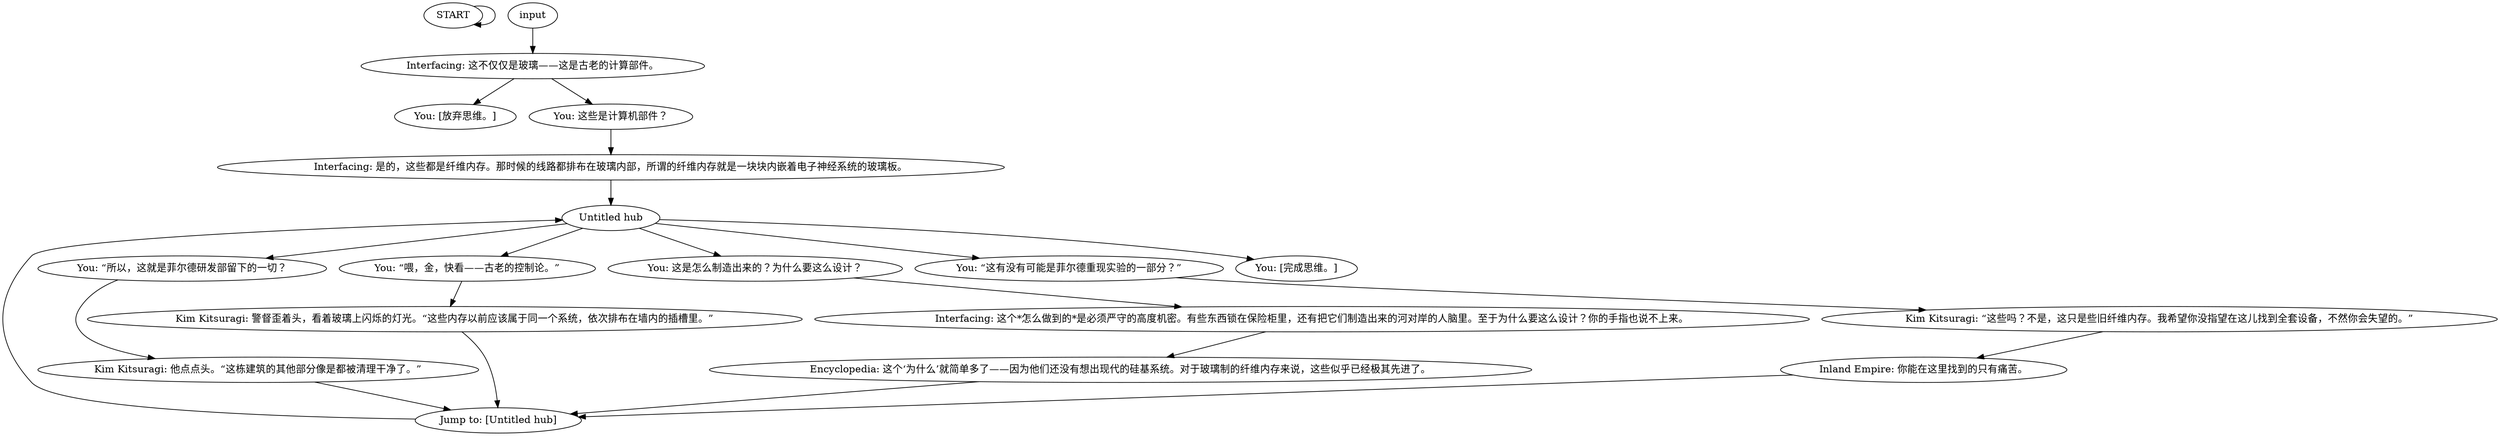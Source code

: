 # LAIR ORB / wiresinglass
# A brief convo with Interfacing about the times they made computer parts with glass
# ==================================================
digraph G {
	  0 [label="START"];
	  1 [label="input"];
	  2 [label="Interfacing: 这个*怎么做到的*是必须严守的高度机密。有些东西锁在保险柜里，还有把它们制造出来的河对岸的人脑里。至于为什么要这么设计？你的手指也说不上来。"];
	  3 [label="You: [放弃思维。]"];
	  4 [label="You: “所以，这就是菲尔德研发部留下的一切？"];
	  5 [label="Inland Empire: 你能在这里找到的只有痛苦。"];
	  6 [label="Encyclopedia: 这个‘为什么’就简单多了——因为他们还没有想出现代的硅基系统。对于玻璃制的纤维内存来说，这些似乎已经极其先进了。"];
	  7 [label="Interfacing: 是的，这些都是纤维内存。那时候的线路都排布在玻璃内部，所谓的纤维内存就是一块块内嵌着电子神经系统的玻璃板。"];
	  8 [label="You: “喂，金，快看——古老的控制论。”"];
	  9 [label="Jump to: [Untitled hub]"];
	  10 [label="Interfacing: 这不仅仅是玻璃——这是古老的计算部件。"];
	  11 [label="You: 这是怎么制造出来的？为什么要这么设计？"];
	  12 [label="You: 这些是计算机部件？"];
	  13 [label="You: “这有没有可能是菲尔德重现实验的一部分？”"];
	  14 [label="You: [完成思维。]"];
	  15 [label="Kim Kitsuragi: 警督歪着头，看着玻璃上闪烁的灯光。“这些内存以前应该属于同一个系统，依次排布在墙内的插槽里。”"];
	  16 [label="Untitled hub"];
	  17 [label="Kim Kitsuragi: 他点点头。“这栋建筑的其他部分像是都被清理干净了。”"];
	  18 [label="Kim Kitsuragi: “这些吗？不是，这只是些旧纤维内存。我希望你没指望在这儿找到全套设备，不然你会失望的。”"];
	  0 -> 0
	  1 -> 10
	  2 -> 6
	  4 -> 17
	  5 -> 9
	  6 -> 9
	  7 -> 16
	  8 -> 15
	  9 -> 16
	  10 -> 3
	  10 -> 12
	  11 -> 2
	  12 -> 7
	  13 -> 18
	  15 -> 9
	  16 -> 4
	  16 -> 8
	  16 -> 11
	  16 -> 13
	  16 -> 14
	  17 -> 9
	  18 -> 5
}

